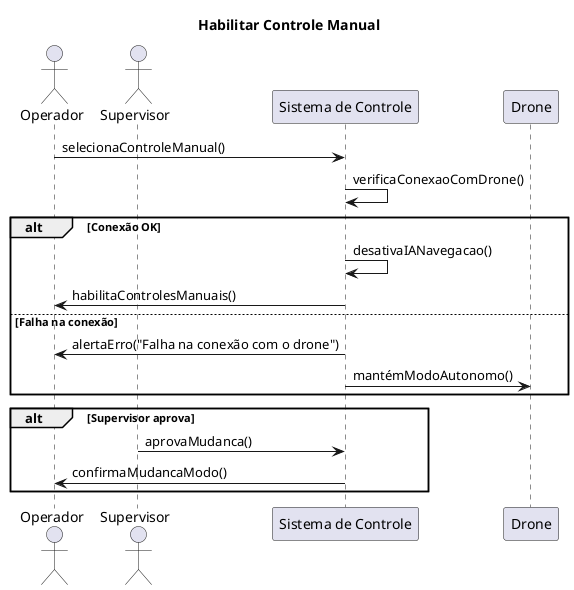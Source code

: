 @startuml
title Habilitar Controle Manual

actor Operador
actor Supervisor
participant "Sistema de Controle" as SC
participant Drone


Operador -> SC : selecionaControleManual()
SC -> SC : verificaConexaoComDrone()

alt Conexão OK
    SC -> SC : desativaIANavegacao()
    SC -> Operador : habilitaControlesManuais()
else Falha na conexão
    SC -> Operador : alertaErro("Falha na conexão com o drone")
    SC -> Drone : mantémModoAutonomo()
end

alt Supervisor aprova
    Supervisor -> SC : aprovaMudanca()
    SC -> Operador : confirmaMudancaModo()
end

@enduml
